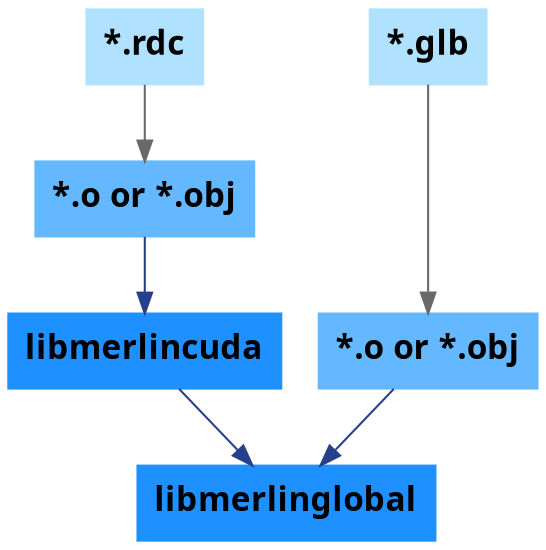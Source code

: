 digraph CudaCompilation {
    node [fontname="Fira Code SemiBold", fontsize="16", shape=record, style=filled, labelloc=c]
    subgraph SourceFiles {
        node [color=lightskyblue1, label="*.rdc"] rdc;
        node [color=lightskyblue1, label="*.glb"] glb;
        {rank=same; rdc; glb;}
    }

    subgraph Object {
        node [color=steelblue1, label="*.o or *.obj"] obj1;
        node [color=steelblue1, label="*.o or *.obj"] obj2;
    }

    subgraph Lib {
        node [color=dodgerblue, label="libmerlincuda"] libmerlincuda;
        node [color=dodgerblue, label="libmerlinglobal"] libmerlinglobal;
    }

    rdc -> obj1 [color=dimgrey];
    glb -> obj2 [color=dimgrey];
    obj1 -> libmerlincuda [color=royalblue4];
    obj2 -> libmerlinglobal [color=royalblue4];
    libmerlincuda -> libmerlinglobal [color=royalblue4];
}

